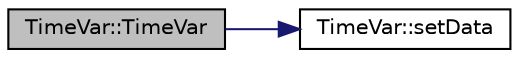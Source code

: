 digraph "TimeVar::TimeVar"
{
 // INTERACTIVE_SVG=YES
  edge [fontname="Helvetica",fontsize="10",labelfontname="Helvetica",labelfontsize="10"];
  node [fontname="Helvetica",fontsize="10",shape=record];
  rankdir="LR";
  Node1 [label="TimeVar::TimeVar",height=0.2,width=0.4,color="black", fillcolor="grey75", style="filled", fontcolor="black"];
  Node1 -> Node2 [color="midnightblue",fontsize="10",style="solid",fontname="Helvetica"];
  Node2 [label="TimeVar::setData",height=0.2,width=0.4,color="black", fillcolor="white", style="filled",URL="$df/dd6/class_time_var.html#aeb34417e19af03559ba417d26d0c842c"];
}
